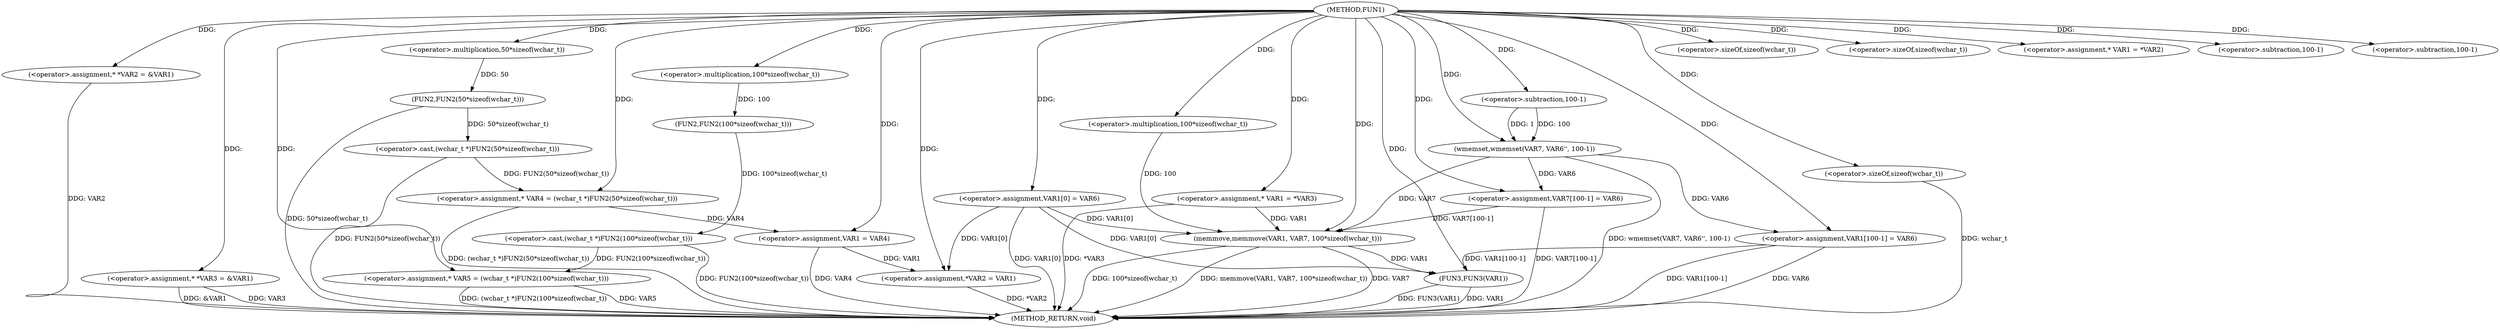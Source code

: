 digraph FUN1 {  
"1000100" [label = "(METHOD,FUN1)" ]
"1000188" [label = "(METHOD_RETURN,void)" ]
"1000104" [label = "(<operator>.assignment,* *VAR2 = &VAR1)" ]
"1000109" [label = "(<operator>.assignment,* *VAR3 = &VAR1)" ]
"1000114" [label = "(<operator>.assignment,* VAR4 = (wchar_t *)FUN2(50*sizeof(wchar_t)))" ]
"1000116" [label = "(<operator>.cast,(wchar_t *)FUN2(50*sizeof(wchar_t)))" ]
"1000118" [label = "(FUN2,FUN2(50*sizeof(wchar_t)))" ]
"1000119" [label = "(<operator>.multiplication,50*sizeof(wchar_t))" ]
"1000121" [label = "(<operator>.sizeOf,sizeof(wchar_t))" ]
"1000124" [label = "(<operator>.assignment,* VAR5 = (wchar_t *)FUN2(100*sizeof(wchar_t)))" ]
"1000126" [label = "(<operator>.cast,(wchar_t *)FUN2(100*sizeof(wchar_t)))" ]
"1000128" [label = "(FUN2,FUN2(100*sizeof(wchar_t)))" ]
"1000129" [label = "(<operator>.multiplication,100*sizeof(wchar_t))" ]
"1000131" [label = "(<operator>.sizeOf,sizeof(wchar_t))" ]
"1000135" [label = "(<operator>.assignment,* VAR1 = *VAR2)" ]
"1000139" [label = "(<operator>.assignment,VAR1 = VAR4)" ]
"1000142" [label = "(<operator>.assignment,VAR1[0] = VAR6)" ]
"1000147" [label = "(<operator>.assignment,*VAR2 = VAR1)" ]
"1000153" [label = "(<operator>.assignment,* VAR1 = *VAR3)" ]
"1000159" [label = "(wmemset,wmemset(VAR7, VAR6'', 100-1))" ]
"1000162" [label = "(<operator>.subtraction,100-1)" ]
"1000165" [label = "(<operator>.assignment,VAR7[100-1] = VAR6)" ]
"1000168" [label = "(<operator>.subtraction,100-1)" ]
"1000172" [label = "(memmove,memmove(VAR1, VAR7, 100*sizeof(wchar_t)))" ]
"1000175" [label = "(<operator>.multiplication,100*sizeof(wchar_t))" ]
"1000177" [label = "(<operator>.sizeOf,sizeof(wchar_t))" ]
"1000179" [label = "(<operator>.assignment,VAR1[100-1] = VAR6)" ]
"1000182" [label = "(<operator>.subtraction,100-1)" ]
"1000186" [label = "(FUN3,FUN3(VAR1))" ]
  "1000124" -> "1000188"  [ label = "DDG: VAR5"] 
  "1000179" -> "1000188"  [ label = "DDG: VAR6"] 
  "1000104" -> "1000188"  [ label = "DDG: VAR2"] 
  "1000165" -> "1000188"  [ label = "DDG: VAR7[100-1]"] 
  "1000153" -> "1000188"  [ label = "DDG: *VAR3"] 
  "1000179" -> "1000188"  [ label = "DDG: VAR1[100-1]"] 
  "1000147" -> "1000188"  [ label = "DDG: *VAR2"] 
  "1000116" -> "1000188"  [ label = "DDG: FUN2(50*sizeof(wchar_t))"] 
  "1000142" -> "1000188"  [ label = "DDG: VAR1[0]"] 
  "1000126" -> "1000188"  [ label = "DDG: FUN2(100*sizeof(wchar_t))"] 
  "1000118" -> "1000188"  [ label = "DDG: 50*sizeof(wchar_t)"] 
  "1000177" -> "1000188"  [ label = "DDG: wchar_t"] 
  "1000159" -> "1000188"  [ label = "DDG: wmemset(VAR7, VAR6'', 100-1)"] 
  "1000186" -> "1000188"  [ label = "DDG: FUN3(VAR1)"] 
  "1000124" -> "1000188"  [ label = "DDG: (wchar_t *)FUN2(100*sizeof(wchar_t))"] 
  "1000172" -> "1000188"  [ label = "DDG: memmove(VAR1, VAR7, 100*sizeof(wchar_t))"] 
  "1000186" -> "1000188"  [ label = "DDG: VAR1"] 
  "1000139" -> "1000188"  [ label = "DDG: VAR4"] 
  "1000109" -> "1000188"  [ label = "DDG: VAR3"] 
  "1000109" -> "1000188"  [ label = "DDG: &VAR1"] 
  "1000114" -> "1000188"  [ label = "DDG: (wchar_t *)FUN2(50*sizeof(wchar_t))"] 
  "1000172" -> "1000188"  [ label = "DDG: VAR7"] 
  "1000172" -> "1000188"  [ label = "DDG: 100*sizeof(wchar_t)"] 
  "1000100" -> "1000104"  [ label = "DDG: "] 
  "1000100" -> "1000109"  [ label = "DDG: "] 
  "1000116" -> "1000114"  [ label = "DDG: FUN2(50*sizeof(wchar_t))"] 
  "1000100" -> "1000114"  [ label = "DDG: "] 
  "1000118" -> "1000116"  [ label = "DDG: 50*sizeof(wchar_t)"] 
  "1000119" -> "1000118"  [ label = "DDG: 50"] 
  "1000100" -> "1000119"  [ label = "DDG: "] 
  "1000100" -> "1000121"  [ label = "DDG: "] 
  "1000126" -> "1000124"  [ label = "DDG: FUN2(100*sizeof(wchar_t))"] 
  "1000100" -> "1000124"  [ label = "DDG: "] 
  "1000128" -> "1000126"  [ label = "DDG: 100*sizeof(wchar_t)"] 
  "1000129" -> "1000128"  [ label = "DDG: 100"] 
  "1000100" -> "1000129"  [ label = "DDG: "] 
  "1000100" -> "1000131"  [ label = "DDG: "] 
  "1000100" -> "1000135"  [ label = "DDG: "] 
  "1000114" -> "1000139"  [ label = "DDG: VAR4"] 
  "1000100" -> "1000139"  [ label = "DDG: "] 
  "1000100" -> "1000142"  [ label = "DDG: "] 
  "1000139" -> "1000147"  [ label = "DDG: VAR1"] 
  "1000142" -> "1000147"  [ label = "DDG: VAR1[0]"] 
  "1000100" -> "1000147"  [ label = "DDG: "] 
  "1000100" -> "1000153"  [ label = "DDG: "] 
  "1000100" -> "1000159"  [ label = "DDG: "] 
  "1000162" -> "1000159"  [ label = "DDG: 100"] 
  "1000162" -> "1000159"  [ label = "DDG: 1"] 
  "1000100" -> "1000162"  [ label = "DDG: "] 
  "1000159" -> "1000165"  [ label = "DDG: VAR6"] 
  "1000100" -> "1000165"  [ label = "DDG: "] 
  "1000100" -> "1000168"  [ label = "DDG: "] 
  "1000153" -> "1000172"  [ label = "DDG: VAR1"] 
  "1000142" -> "1000172"  [ label = "DDG: VAR1[0]"] 
  "1000100" -> "1000172"  [ label = "DDG: "] 
  "1000159" -> "1000172"  [ label = "DDG: VAR7"] 
  "1000165" -> "1000172"  [ label = "DDG: VAR7[100-1]"] 
  "1000175" -> "1000172"  [ label = "DDG: 100"] 
  "1000100" -> "1000175"  [ label = "DDG: "] 
  "1000100" -> "1000177"  [ label = "DDG: "] 
  "1000100" -> "1000179"  [ label = "DDG: "] 
  "1000159" -> "1000179"  [ label = "DDG: VAR6"] 
  "1000100" -> "1000182"  [ label = "DDG: "] 
  "1000179" -> "1000186"  [ label = "DDG: VAR1[100-1]"] 
  "1000172" -> "1000186"  [ label = "DDG: VAR1"] 
  "1000142" -> "1000186"  [ label = "DDG: VAR1[0]"] 
  "1000100" -> "1000186"  [ label = "DDG: "] 
}
